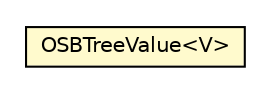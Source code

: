 #!/usr/local/bin/dot
#
# Class diagram 
# Generated by UMLGraph version R5_6-24-gf6e263 (http://www.umlgraph.org/)
#

digraph G {
	edge [fontname="Helvetica",fontsize=10,labelfontname="Helvetica",labelfontsize=10];
	node [fontname="Helvetica",fontsize=10,shape=plaintext];
	nodesep=0.25;
	ranksep=0.5;
	// com.orientechnologies.orient.core.index.sbtree.local.OSBTreeValue<V>
	c3256912 [label=<<table title="com.orientechnologies.orient.core.index.sbtree.local.OSBTreeValue" border="0" cellborder="1" cellspacing="0" cellpadding="2" port="p" bgcolor="lemonChiffon" href="./OSBTreeValue.html">
		<tr><td><table border="0" cellspacing="0" cellpadding="1">
<tr><td align="center" balign="center"> OSBTreeValue&lt;V&gt; </td></tr>
		</table></td></tr>
		</table>>, URL="./OSBTreeValue.html", fontname="Helvetica", fontcolor="black", fontsize=10.0];
}

